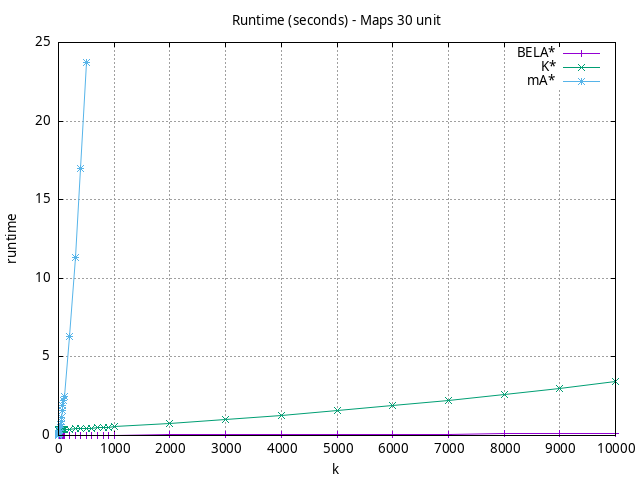 #!/usr/bin/gnuplot
# -*- coding: utf-8 -*-
#
# results/maps/unit/30/random512-30.heuristic.unit.runtime.gnuplot
#
# Started on 04/07/2024 22:04:25
# Author: Carlos Linares López
set grid
set xlabel "k"
set ylabel "runtime"

set title "Runtime (seconds) - Maps 30 unit"

set terminal png enhanced font "Ariel,10"
set output 'random512-30.heuristic.unit.runtime.png'

plot "-" title "BELA*"      with linesp, "-" title "K*"      with linesp, "-" title "mA*"      with linesp

	1 0.023813455999999997
	2 0.023897682899999998
	3 0.023949697899999997
	4 0.0239186522
	5 0.024019710799999996
	6 0.023627894599999998
	7 0.0237329904
	8 0.024529537300000005
	9 0.0244505125
	10 0.0242125532
	20 0.024479814800000006
	30 0.0245361522
	40 0.024584293300000004
	50 0.025011393700000002
	60 0.025107459500000005
	70 0.0249017438
	80 0.025103292799999996
	90 0.025206172
	100 0.0248489264
	200 0.025647971100000003
	300 0.026211156299999993
	400 0.026855268399999997
	500 0.027806634799999997
	600 0.028380162300000004
	700 0.0291990687
	800 0.02966775120000001
	900 0.0305260409
	1000 0.031701254699999994
	2000 0.042638226
	3000 0.05234915800000001
	4000 0.061475219
	5000 0.069238195
	6000 0.07885442999999999
	7000 0.091975979
	8000 0.10070721099999998
	9000 0.10848363
	10000 0.117738455
end
	1 0.079946695
	2 0.31421679700000005
	3 0.3446127869999999
	4 0.34631272999999996
	5 0.347908538
	6 0.34990883799999994
	7 0.35095906499999996
	8 0.35333502699999997
	9 0.35460871999999993
	10 0.3470562129999999
	20 0.35047706399999995
	30 0.3543176619999999
	40 0.35731537900000004
	50 0.361245018
	60 0.36373006799999996
	70 0.36768427100000006
	80 0.3693070479999999
	90 0.37297159799999996
	100 0.369090428
	200 0.39132008999999995
	300 0.41627876
	400 0.4361606699999999
	500 0.45606657
	600 0.4766323
	700 0.49669919
	800 0.5193075500000001
	900 0.5404190499999999
	1000 0.5534071099999999
	2000 0.7740139799999999
	3000 1.01979353
	4000 1.29085748
	5000 1.5853695
	6000 1.9028286000000003
	7000 2.2455073
	8000 2.605834699999999
	9000 2.9984385000000002
	10000 3.4109372
end
	1 0.019648699999999998
	2 0.036754485499999996
	3 0.05358490280000001
	4 0.0694824369
	5 0.08646311880000003
	6 0.10160744249999999
	7 0.11412442359999998
	8 0.13105037200000003
	9 0.1524216091
	10 0.1708352606
	20 0.33783271400000003
	30 0.5098752770000001
	40 0.7138113600000001
	50 0.9065628810000002
	60 1.1133228039999998
	70 1.5727595239999999
	80 1.8888299249999998
	90 2.195677855
	100 2.511580227
	200 6.29222927
	300 11.336549660000001
	400 16.994413299999998
	500 23.705106990000004
end
